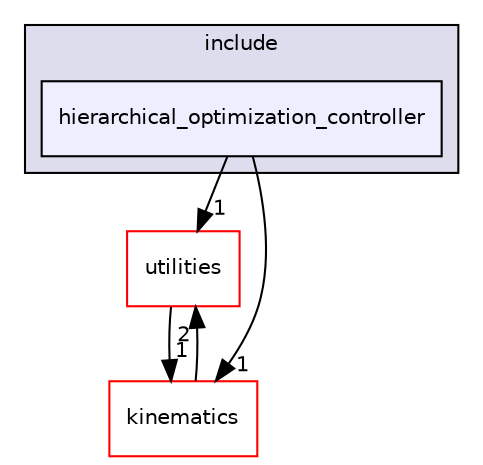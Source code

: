 digraph "catkin_ws/src/control/hierarchical_optimization_controller/include/hierarchical_optimization_controller" {
  compound=true
  node [ fontsize="10", fontname="Helvetica"];
  edge [ labelfontsize="10", labelfontname="Helvetica"];
  subgraph clusterdir_0ae3a711ce6fb0fe98d21600e41fe626 {
    graph [ bgcolor="#ddddee", pencolor="black", label="include" fontname="Helvetica", fontsize="10", URL="dir_0ae3a711ce6fb0fe98d21600e41fe626.html"]
  dir_e7d604a345c02bbae79f8db106d4f230 [shape=box, label="hierarchical_optimization_controller", style="filled", fillcolor="#eeeeff", pencolor="black", URL="dir_e7d604a345c02bbae79f8db106d4f230.html"];
  }
  dir_ccddda87566ee263eec2f42a65371c71 [shape=box label="utilities" fillcolor="white" style="filled" color="red" URL="dir_ccddda87566ee263eec2f42a65371c71.html"];
  dir_ec790efbf722e6db93e0634c133a57ed [shape=box label="kinematics" fillcolor="white" style="filled" color="red" URL="dir_ec790efbf722e6db93e0634c133a57ed.html"];
  dir_ccddda87566ee263eec2f42a65371c71->dir_ec790efbf722e6db93e0634c133a57ed [headlabel="1", labeldistance=1.5 headhref="dir_000033_000010.html"];
  dir_ec790efbf722e6db93e0634c133a57ed->dir_ccddda87566ee263eec2f42a65371c71 [headlabel="2", labeldistance=1.5 headhref="dir_000010_000033.html"];
  dir_e7d604a345c02bbae79f8db106d4f230->dir_ccddda87566ee263eec2f42a65371c71 [headlabel="1", labeldistance=1.5 headhref="dir_000043_000033.html"];
  dir_e7d604a345c02bbae79f8db106d4f230->dir_ec790efbf722e6db93e0634c133a57ed [headlabel="1", labeldistance=1.5 headhref="dir_000043_000010.html"];
}
